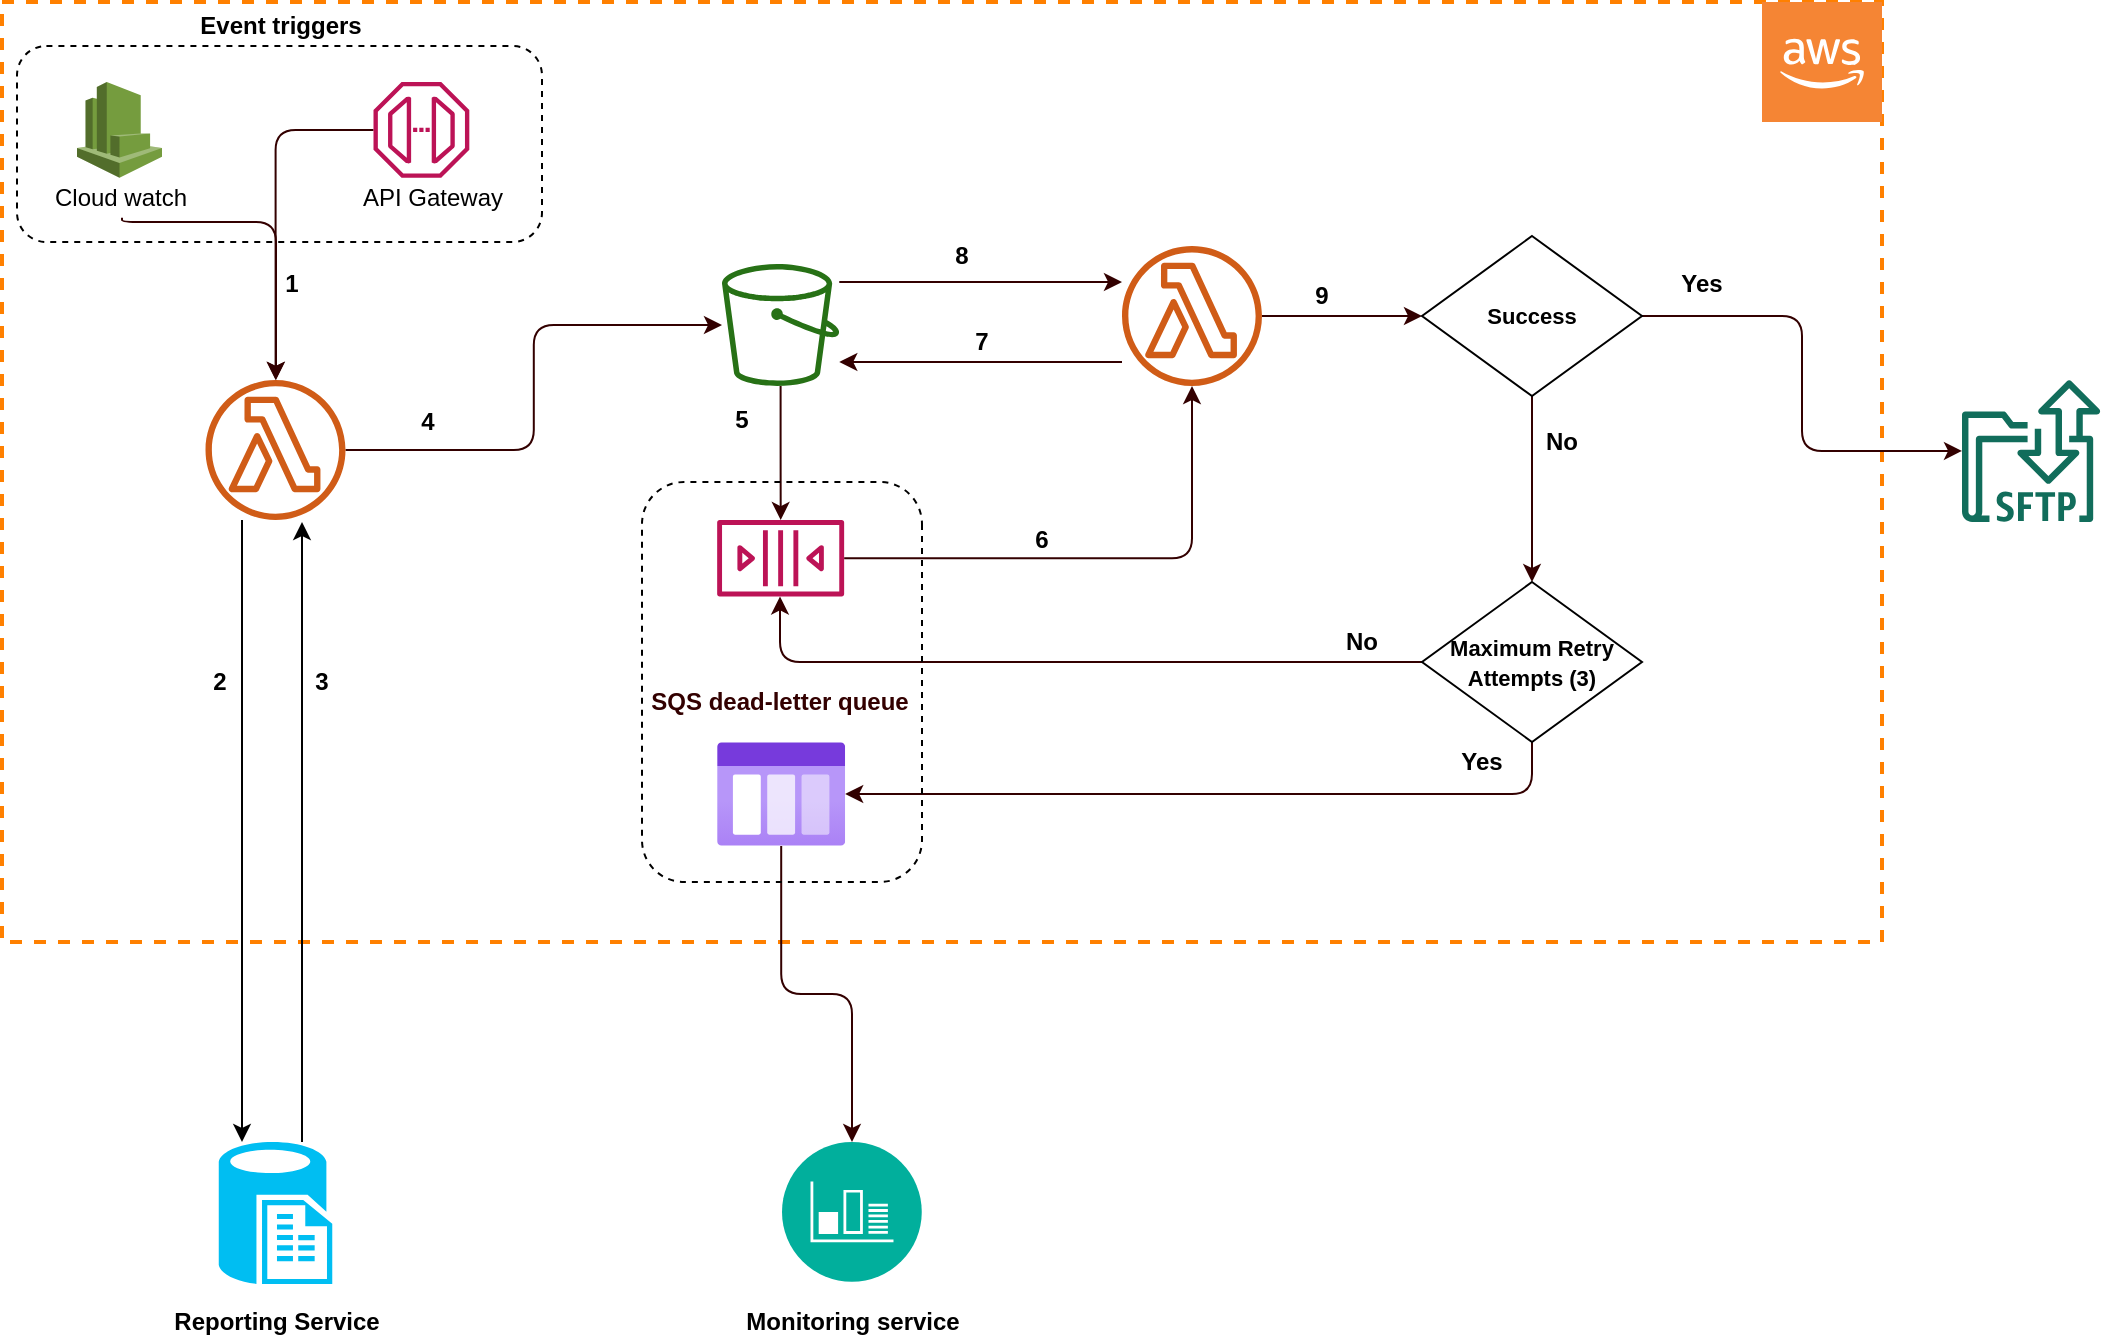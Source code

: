 <mxfile version="14.9.6" type="github">
  <diagram id="u9rmBCMYCCIG7NWae9h2" name="Page-1">
    <mxGraphModel dx="1422" dy="772" grid="1" gridSize="10" guides="1" tooltips="1" connect="1" arrows="1" fold="1" page="1" pageScale="1" pageWidth="1100" pageHeight="850" background="none" math="0" shadow="0">
      <root>
        <mxCell id="0" />
        <mxCell id="1" parent="0" />
        <mxCell id="rJmhIVzwNz01ImwInZKe-18" value="" style="rounded=0;whiteSpace=wrap;html=1;fillColor=none;strokeColor=#FF8000;strokeWidth=2;dashed=1;" parent="1" vertex="1">
          <mxGeometry x="10" y="10" width="940" height="470" as="geometry" />
        </mxCell>
        <mxCell id="RZzfeHZHGAf05nBwqaJ7-15" value="" style="rounded=1;whiteSpace=wrap;html=1;dashed=1;fillColor=none;" parent="1" vertex="1">
          <mxGeometry x="17.5" y="31.98" width="262.5" height="98.02" as="geometry" />
        </mxCell>
        <mxCell id="rJmhIVzwNz01ImwInZKe-5" style="edgeStyle=orthogonalEdgeStyle;rounded=0;orthogonalLoop=1;jettySize=auto;html=1;" parent="1" source="RZzfeHZHGAf05nBwqaJ7-4" target="RZzfeHZHGAf05nBwqaJ7-31" edge="1">
          <mxGeometry relative="1" as="geometry">
            <Array as="points">
              <mxPoint x="130" y="350" />
              <mxPoint x="130" y="350" />
            </Array>
          </mxGeometry>
        </mxCell>
        <mxCell id="AcElcrpQGb6ZpyNq7cNs-16" style="edgeStyle=orthogonalEdgeStyle;rounded=1;orthogonalLoop=1;jettySize=auto;html=1;strokeColor=#330000;" parent="1" source="RZzfeHZHGAf05nBwqaJ7-4" target="RZzfeHZHGAf05nBwqaJ7-25" edge="1">
          <mxGeometry relative="1" as="geometry" />
        </mxCell>
        <mxCell id="RZzfeHZHGAf05nBwqaJ7-4" value="" style="outlineConnect=0;fontColor=#232F3E;gradientColor=none;fillColor=#D05C17;strokeColor=none;dashed=0;verticalLabelPosition=bottom;verticalAlign=top;align=center;html=1;fontSize=12;fontStyle=0;aspect=fixed;pointerEvents=1;shape=mxgraph.aws4.lambda_function;" parent="1" vertex="1">
          <mxGeometry x="111.75" y="199" width="70" height="70" as="geometry" />
        </mxCell>
        <mxCell id="RZzfeHZHGAf05nBwqaJ7-10" value="" style="outlineConnect=0;dashed=0;verticalLabelPosition=bottom;verticalAlign=top;align=center;html=1;shape=mxgraph.aws3.cloudwatch;fillColor=#759C3E;gradientColor=none;" parent="1" vertex="1">
          <mxGeometry x="47.5" y="50.0" width="42.5" height="47.91" as="geometry" />
        </mxCell>
        <mxCell id="RZzfeHZHGAf05nBwqaJ7-18" value="Event triggers" style="text;html=1;align=center;verticalAlign=middle;resizable=0;points=[];autosize=1;strokeColor=none;fontStyle=1" parent="1" vertex="1">
          <mxGeometry x="98.75" y="11.98" width="100" height="20" as="geometry" />
        </mxCell>
        <mxCell id="AcElcrpQGb6ZpyNq7cNs-21" style="edgeStyle=orthogonalEdgeStyle;rounded=1;orthogonalLoop=1;jettySize=auto;html=1;strokeColor=#330000;" parent="1" source="RZzfeHZHGAf05nBwqaJ7-20" target="RZzfeHZHGAf05nBwqaJ7-4" edge="1">
          <mxGeometry relative="1" as="geometry">
            <Array as="points">
              <mxPoint x="70" y="120" />
              <mxPoint x="147" y="120" />
            </Array>
          </mxGeometry>
        </mxCell>
        <mxCell id="RZzfeHZHGAf05nBwqaJ7-20" value="Cloud watch" style="text;html=1;align=center;verticalAlign=middle;resizable=0;points=[];autosize=1;strokeColor=none;" parent="1" vertex="1">
          <mxGeometry x="28.75" y="97.91" width="80" height="20" as="geometry" />
        </mxCell>
        <mxCell id="RZzfeHZHGAf05nBwqaJ7-21" value="API Gateway" style="text;html=1;align=center;verticalAlign=middle;resizable=0;points=[];autosize=1;strokeColor=none;" parent="1" vertex="1">
          <mxGeometry x="180" y="97.91" width="90" height="20" as="geometry" />
        </mxCell>
        <mxCell id="RZzfeHZHGAf05nBwqaJ7-24" value="" style="outlineConnect=0;fontColor=#232F3E;gradientColor=none;fillColor=#116D5B;strokeColor=none;dashed=0;verticalLabelPosition=bottom;verticalAlign=top;align=center;html=1;fontSize=12;fontStyle=0;aspect=fixed;shape=mxgraph.aws4.transfer_for_sftp_resource;" parent="1" vertex="1">
          <mxGeometry x="990" y="199" width="69.18" height="71" as="geometry" />
        </mxCell>
        <mxCell id="AcElcrpQGb6ZpyNq7cNs-15" style="edgeStyle=orthogonalEdgeStyle;rounded=1;orthogonalLoop=1;jettySize=auto;html=1;strokeColor=#330000;" parent="1" source="RZzfeHZHGAf05nBwqaJ7-25" target="AcElcrpQGb6ZpyNq7cNs-9" edge="1">
          <mxGeometry relative="1" as="geometry" />
        </mxCell>
        <mxCell id="AcElcrpQGb6ZpyNq7cNs-24" style="edgeStyle=orthogonalEdgeStyle;rounded=1;orthogonalLoop=1;jettySize=auto;html=1;strokeColor=#330000;" parent="1" source="RZzfeHZHGAf05nBwqaJ7-25" target="rJmhIVzwNz01ImwInZKe-10" edge="1">
          <mxGeometry relative="1" as="geometry">
            <Array as="points">
              <mxPoint x="500" y="150" />
              <mxPoint x="500" y="150" />
            </Array>
          </mxGeometry>
        </mxCell>
        <mxCell id="RZzfeHZHGAf05nBwqaJ7-25" value="" style="outlineConnect=0;fontColor=#232F3E;gradientColor=none;fillColor=#277116;strokeColor=none;dashed=0;verticalLabelPosition=bottom;verticalAlign=top;align=center;html=1;fontSize=12;fontStyle=0;aspect=fixed;pointerEvents=1;shape=mxgraph.aws4.bucket;" parent="1" vertex="1">
          <mxGeometry x="370" y="141.01" width="58.64" height="60.99" as="geometry" />
        </mxCell>
        <mxCell id="rJmhIVzwNz01ImwInZKe-6" style="edgeStyle=orthogonalEdgeStyle;rounded=0;orthogonalLoop=1;jettySize=auto;html=1;" parent="1" source="RZzfeHZHGAf05nBwqaJ7-31" edge="1">
          <mxGeometry relative="1" as="geometry">
            <mxPoint x="160" y="270" as="targetPoint" />
            <Array as="points">
              <mxPoint x="160" y="280" />
            </Array>
          </mxGeometry>
        </mxCell>
        <mxCell id="RZzfeHZHGAf05nBwqaJ7-31" value="" style="verticalLabelPosition=bottom;html=1;verticalAlign=top;align=center;strokeColor=none;fillColor=#00BEF2;shape=mxgraph.azure.sql_reporting;dashed=1;" parent="1" vertex="1">
          <mxGeometry x="118.38" y="580" width="56.75" height="70.94" as="geometry" />
        </mxCell>
        <mxCell id="AcElcrpQGb6ZpyNq7cNs-23" style="edgeStyle=orthogonalEdgeStyle;rounded=1;orthogonalLoop=1;jettySize=auto;html=1;strokeColor=#330000;" parent="1" source="rJmhIVzwNz01ImwInZKe-10" target="RZzfeHZHGAf05nBwqaJ7-25" edge="1">
          <mxGeometry relative="1" as="geometry">
            <Array as="points">
              <mxPoint x="460" y="190" />
              <mxPoint x="460" y="190" />
            </Array>
          </mxGeometry>
        </mxCell>
        <mxCell id="AcElcrpQGb6ZpyNq7cNs-27" style="edgeStyle=orthogonalEdgeStyle;rounded=1;orthogonalLoop=1;jettySize=auto;html=1;entryX=0;entryY=0.5;entryDx=0;entryDy=0;strokeColor=#330000;" parent="1" source="rJmhIVzwNz01ImwInZKe-10" target="AcElcrpQGb6ZpyNq7cNs-17" edge="1">
          <mxGeometry relative="1" as="geometry" />
        </mxCell>
        <mxCell id="rJmhIVzwNz01ImwInZKe-10" value="" style="outlineConnect=0;fontColor=#232F3E;gradientColor=none;fillColor=#D05C17;strokeColor=none;dashed=0;verticalLabelPosition=bottom;verticalAlign=top;align=center;html=1;fontSize=12;fontStyle=0;aspect=fixed;pointerEvents=1;shape=mxgraph.aws4.lambda_function;" parent="1" vertex="1">
          <mxGeometry x="570" y="132.01" width="69.99" height="69.99" as="geometry" />
        </mxCell>
        <mxCell id="rJmhIVzwNz01ImwInZKe-19" value="Reporting Service" style="text;html=1;align=center;verticalAlign=middle;resizable=0;points=[];autosize=1;strokeColor=none;fontStyle=1" parent="1" vertex="1">
          <mxGeometry x="86.75" y="660" width="120" height="20" as="geometry" />
        </mxCell>
        <mxCell id="rJmhIVzwNz01ImwInZKe-21" value="2" style="text;html=1;strokeColor=none;fillColor=none;align=center;verticalAlign=middle;whiteSpace=wrap;rounded=0;dashed=1;dashPattern=1 2;fontStyle=1" parent="1" vertex="1">
          <mxGeometry x="98.75" y="340" width="40" height="20" as="geometry" />
        </mxCell>
        <mxCell id="rJmhIVzwNz01ImwInZKe-22" value="3" style="text;html=1;strokeColor=none;fillColor=none;align=center;verticalAlign=middle;whiteSpace=wrap;rounded=0;dashed=1;dashPattern=1 2;fontStyle=1" parent="1" vertex="1">
          <mxGeometry x="150" y="340" width="40" height="20" as="geometry" />
        </mxCell>
        <mxCell id="rJmhIVzwNz01ImwInZKe-23" value="4" style="text;html=1;strokeColor=none;fillColor=none;align=center;verticalAlign=middle;whiteSpace=wrap;rounded=0;dashed=1;dashPattern=1 2;fontStyle=1" parent="1" vertex="1">
          <mxGeometry x="202.75" y="210" width="40" height="20" as="geometry" />
        </mxCell>
        <mxCell id="rJmhIVzwNz01ImwInZKe-24" value="5" style="text;html=1;strokeColor=none;fillColor=none;align=center;verticalAlign=middle;whiteSpace=wrap;rounded=0;dashed=1;dashPattern=1 2;fontStyle=1" parent="1" vertex="1">
          <mxGeometry x="360" y="209.01" width="40" height="20" as="geometry" />
        </mxCell>
        <mxCell id="AcElcrpQGb6ZpyNq7cNs-5" value="" style="aspect=fixed;perimeter=ellipsePerimeter;html=1;align=center;shadow=0;dashed=0;fontColor=#4277BB;labelBackgroundColor=#ffffff;fontSize=12;spacingTop=3;image;image=img/lib/ibm/management/monitoring_metrics.svg;fillColor=none;" parent="1" vertex="1">
          <mxGeometry x="400" y="580" width="70" height="70" as="geometry" />
        </mxCell>
        <mxCell id="AcElcrpQGb6ZpyNq7cNs-20" style="edgeStyle=orthogonalEdgeStyle;rounded=1;orthogonalLoop=1;jettySize=auto;html=1;strokeColor=#330000;" parent="1" source="AcElcrpQGb6ZpyNq7cNs-8" target="RZzfeHZHGAf05nBwqaJ7-4" edge="1">
          <mxGeometry relative="1" as="geometry" />
        </mxCell>
        <mxCell id="AcElcrpQGb6ZpyNq7cNs-8" value="" style="outlineConnect=0;fontColor=#232F3E;gradientColor=none;fillColor=#BC1356;strokeColor=none;dashed=0;verticalLabelPosition=bottom;verticalAlign=top;align=center;html=1;fontSize=12;fontStyle=0;aspect=fixed;pointerEvents=1;shape=mxgraph.aws4.endpoint;" parent="1" vertex="1">
          <mxGeometry x="195.75" y="50" width="47.91" height="47.91" as="geometry" />
        </mxCell>
        <mxCell id="AcElcrpQGb6ZpyNq7cNs-26" style="edgeStyle=orthogonalEdgeStyle;rounded=1;orthogonalLoop=1;jettySize=auto;html=1;strokeColor=#330000;" parent="1" source="AcElcrpQGb6ZpyNq7cNs-9" target="rJmhIVzwNz01ImwInZKe-10" edge="1">
          <mxGeometry relative="1" as="geometry" />
        </mxCell>
        <mxCell id="AcElcrpQGb6ZpyNq7cNs-9" value="" style="outlineConnect=0;fontColor=#232F3E;gradientColor=none;fillColor=#BC1356;strokeColor=none;dashed=0;verticalLabelPosition=bottom;verticalAlign=top;align=center;html=1;fontSize=12;fontStyle=0;aspect=fixed;pointerEvents=1;shape=mxgraph.aws4.queue;" parent="1" vertex="1">
          <mxGeometry x="367.58" y="269" width="63.49" height="38.26" as="geometry" />
        </mxCell>
        <mxCell id="AcElcrpQGb6ZpyNq7cNs-29" style="edgeStyle=orthogonalEdgeStyle;rounded=1;orthogonalLoop=1;jettySize=auto;html=1;entryX=0.5;entryY=0;entryDx=0;entryDy=0;strokeColor=#330000;" parent="1" source="AcElcrpQGb6ZpyNq7cNs-17" target="AcElcrpQGb6ZpyNq7cNs-28" edge="1">
          <mxGeometry relative="1" as="geometry" />
        </mxCell>
        <mxCell id="AcElcrpQGb6ZpyNq7cNs-30" style="edgeStyle=orthogonalEdgeStyle;rounded=1;orthogonalLoop=1;jettySize=auto;html=1;strokeColor=#330000;" parent="1" source="AcElcrpQGb6ZpyNq7cNs-17" target="RZzfeHZHGAf05nBwqaJ7-24" edge="1">
          <mxGeometry relative="1" as="geometry" />
        </mxCell>
        <mxCell id="AcElcrpQGb6ZpyNq7cNs-17" value="&lt;span style=&quot;font-size: 11px&quot;&gt;Success&lt;/span&gt;" style="rhombus;whiteSpace=wrap;html=1;fillColor=none;fontStyle=1" parent="1" vertex="1">
          <mxGeometry x="720" y="127.01" width="110" height="80" as="geometry" />
        </mxCell>
        <mxCell id="AcElcrpQGb6ZpyNq7cNs-31" style="edgeStyle=orthogonalEdgeStyle;rounded=1;orthogonalLoop=1;jettySize=auto;html=1;strokeColor=#330000;" parent="1" source="AcElcrpQGb6ZpyNq7cNs-28" target="AcElcrpQGb6ZpyNq7cNs-9" edge="1">
          <mxGeometry relative="1" as="geometry">
            <Array as="points">
              <mxPoint x="399" y="340" />
            </Array>
          </mxGeometry>
        </mxCell>
        <mxCell id="AcElcrpQGb6ZpyNq7cNs-43" style="edgeStyle=orthogonalEdgeStyle;rounded=1;orthogonalLoop=1;jettySize=auto;html=1;fontColor=#330000;strokeColor=#330000;" parent="1" source="AcElcrpQGb6ZpyNq7cNs-28" target="AcElcrpQGb6ZpyNq7cNs-42" edge="1">
          <mxGeometry relative="1" as="geometry">
            <Array as="points">
              <mxPoint x="775" y="406" />
            </Array>
          </mxGeometry>
        </mxCell>
        <mxCell id="AcElcrpQGb6ZpyNq7cNs-28" value="&lt;font style=&quot;font-size: 11px&quot;&gt;Maximum Retry Attempts (3)&lt;/font&gt;" style="rhombus;whiteSpace=wrap;html=1;fillColor=none;fontStyle=1" parent="1" vertex="1">
          <mxGeometry x="720" y="300" width="110" height="80" as="geometry" />
        </mxCell>
        <mxCell id="AcElcrpQGb6ZpyNq7cNs-36" value="&lt;b&gt;Yes&lt;/b&gt;" style="text;html=1;strokeColor=none;fillColor=none;align=center;verticalAlign=middle;whiteSpace=wrap;rounded=0;" parent="1" vertex="1">
          <mxGeometry x="840" y="141.01" width="40" height="20" as="geometry" />
        </mxCell>
        <mxCell id="AcElcrpQGb6ZpyNq7cNs-37" value="&lt;b&gt;No&lt;/b&gt;" style="text;html=1;strokeColor=none;fillColor=none;align=center;verticalAlign=middle;whiteSpace=wrap;rounded=0;" parent="1" vertex="1">
          <mxGeometry x="770" y="220" width="40" height="20" as="geometry" />
        </mxCell>
        <mxCell id="AcElcrpQGb6ZpyNq7cNs-39" value="&lt;b&gt;Yes&lt;/b&gt;" style="text;html=1;strokeColor=none;fillColor=none;align=center;verticalAlign=middle;whiteSpace=wrap;rounded=0;" parent="1" vertex="1">
          <mxGeometry x="730" y="380" width="40" height="20" as="geometry" />
        </mxCell>
        <mxCell id="AcElcrpQGb6ZpyNq7cNs-40" value="&lt;b&gt;No&lt;/b&gt;" style="text;html=1;strokeColor=none;fillColor=none;align=center;verticalAlign=middle;whiteSpace=wrap;rounded=0;" parent="1" vertex="1">
          <mxGeometry x="670" y="320" width="40" height="20" as="geometry" />
        </mxCell>
        <mxCell id="AcElcrpQGb6ZpyNq7cNs-41" value="Monitoring service" style="text;html=1;align=center;verticalAlign=middle;resizable=0;points=[];autosize=1;strokeColor=none;fontStyle=1" parent="1" vertex="1">
          <mxGeometry x="375" y="660" width="120" height="20" as="geometry" />
        </mxCell>
        <mxCell id="AcElcrpQGb6ZpyNq7cNs-44" style="edgeStyle=orthogonalEdgeStyle;rounded=1;orthogonalLoop=1;jettySize=auto;html=1;entryX=0.5;entryY=0;entryDx=0;entryDy=0;fontColor=#330000;strokeColor=#330000;" parent="1" source="AcElcrpQGb6ZpyNq7cNs-42" target="AcElcrpQGb6ZpyNq7cNs-5" edge="1">
          <mxGeometry relative="1" as="geometry" />
        </mxCell>
        <mxCell id="AcElcrpQGb6ZpyNq7cNs-42" value="" style="aspect=fixed;html=1;points=[];align=center;image;fontSize=12;image=img/lib/azure2/general/Storage_Queue.svg;fontColor=#330000;fillColor=none;" parent="1" vertex="1">
          <mxGeometry x="367.58" y="380" width="64" height="52" as="geometry" />
        </mxCell>
        <mxCell id="AcElcrpQGb6ZpyNq7cNs-45" value="" style="rounded=1;whiteSpace=wrap;html=1;fontColor=#330000;fillColor=none;arcSize=15;direction=south;dashed=1;" parent="1" vertex="1">
          <mxGeometry x="330" y="250" width="140" height="200" as="geometry" />
        </mxCell>
        <mxCell id="AcElcrpQGb6ZpyNq7cNs-46" value="SQS dead-letter queue" style="text;html=1;strokeColor=none;fillColor=none;align=center;verticalAlign=middle;whiteSpace=wrap;rounded=0;dashed=1;fontColor=#330000;rotation=0;fontStyle=1" parent="1" vertex="1">
          <mxGeometry x="319.32" y="350" width="160" height="20" as="geometry" />
        </mxCell>
        <mxCell id="AcElcrpQGb6ZpyNq7cNs-47" value="" style="outlineConnect=0;dashed=0;verticalLabelPosition=bottom;verticalAlign=top;align=center;html=1;shape=mxgraph.aws3.cloud_2;fillColor=#F58534;gradientColor=none;fontColor=#330000;strokeColor=#FF8000;" parent="1" vertex="1">
          <mxGeometry x="890" y="10" width="60" height="60" as="geometry" />
        </mxCell>
        <mxCell id="iQiQtF9T_YVERbBWW09S-1" value="1" style="text;html=1;strokeColor=none;fillColor=none;align=center;verticalAlign=middle;whiteSpace=wrap;rounded=0;dashed=1;dashPattern=1 2;fontStyle=1" vertex="1" parent="1">
          <mxGeometry x="135.13" y="141.01" width="40" height="20" as="geometry" />
        </mxCell>
        <mxCell id="iQiQtF9T_YVERbBWW09S-2" value="6" style="text;html=1;strokeColor=none;fillColor=none;align=center;verticalAlign=middle;whiteSpace=wrap;rounded=0;dashed=1;dashPattern=1 2;fontStyle=1" vertex="1" parent="1">
          <mxGeometry x="510" y="269" width="40" height="20" as="geometry" />
        </mxCell>
        <mxCell id="iQiQtF9T_YVERbBWW09S-3" value="7" style="text;html=1;strokeColor=none;fillColor=none;align=center;verticalAlign=middle;whiteSpace=wrap;rounded=0;dashed=1;dashPattern=1 2;fontStyle=1" vertex="1" parent="1">
          <mxGeometry x="480" y="170" width="40" height="20" as="geometry" />
        </mxCell>
        <mxCell id="iQiQtF9T_YVERbBWW09S-4" value="8" style="text;html=1;strokeColor=none;fillColor=none;align=center;verticalAlign=middle;whiteSpace=wrap;rounded=0;dashed=1;dashPattern=1 2;fontStyle=1" vertex="1" parent="1">
          <mxGeometry x="470" y="127.01" width="40" height="20" as="geometry" />
        </mxCell>
        <mxCell id="iQiQtF9T_YVERbBWW09S-5" value="9" style="text;html=1;strokeColor=none;fillColor=none;align=center;verticalAlign=middle;whiteSpace=wrap;rounded=0;dashed=1;dashPattern=1 2;fontStyle=1" vertex="1" parent="1">
          <mxGeometry x="650" y="147.01" width="40" height="20" as="geometry" />
        </mxCell>
      </root>
    </mxGraphModel>
  </diagram>
</mxfile>
